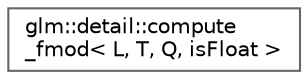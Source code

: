 digraph "Graphical Class Hierarchy"
{
 // LATEX_PDF_SIZE
  bgcolor="transparent";
  edge [fontname=Helvetica,fontsize=10,labelfontname=Helvetica,labelfontsize=10];
  node [fontname=Helvetica,fontsize=10,shape=box,height=0.2,width=0.4];
  rankdir="LR";
  Node0 [id="Node000000",label="glm::detail::compute\l_fmod\< L, T, Q, isFloat \>",height=0.2,width=0.4,color="grey40", fillcolor="white", style="filled",URL="$structglm_1_1detail_1_1compute__fmod.html",tooltip=" "];
}
